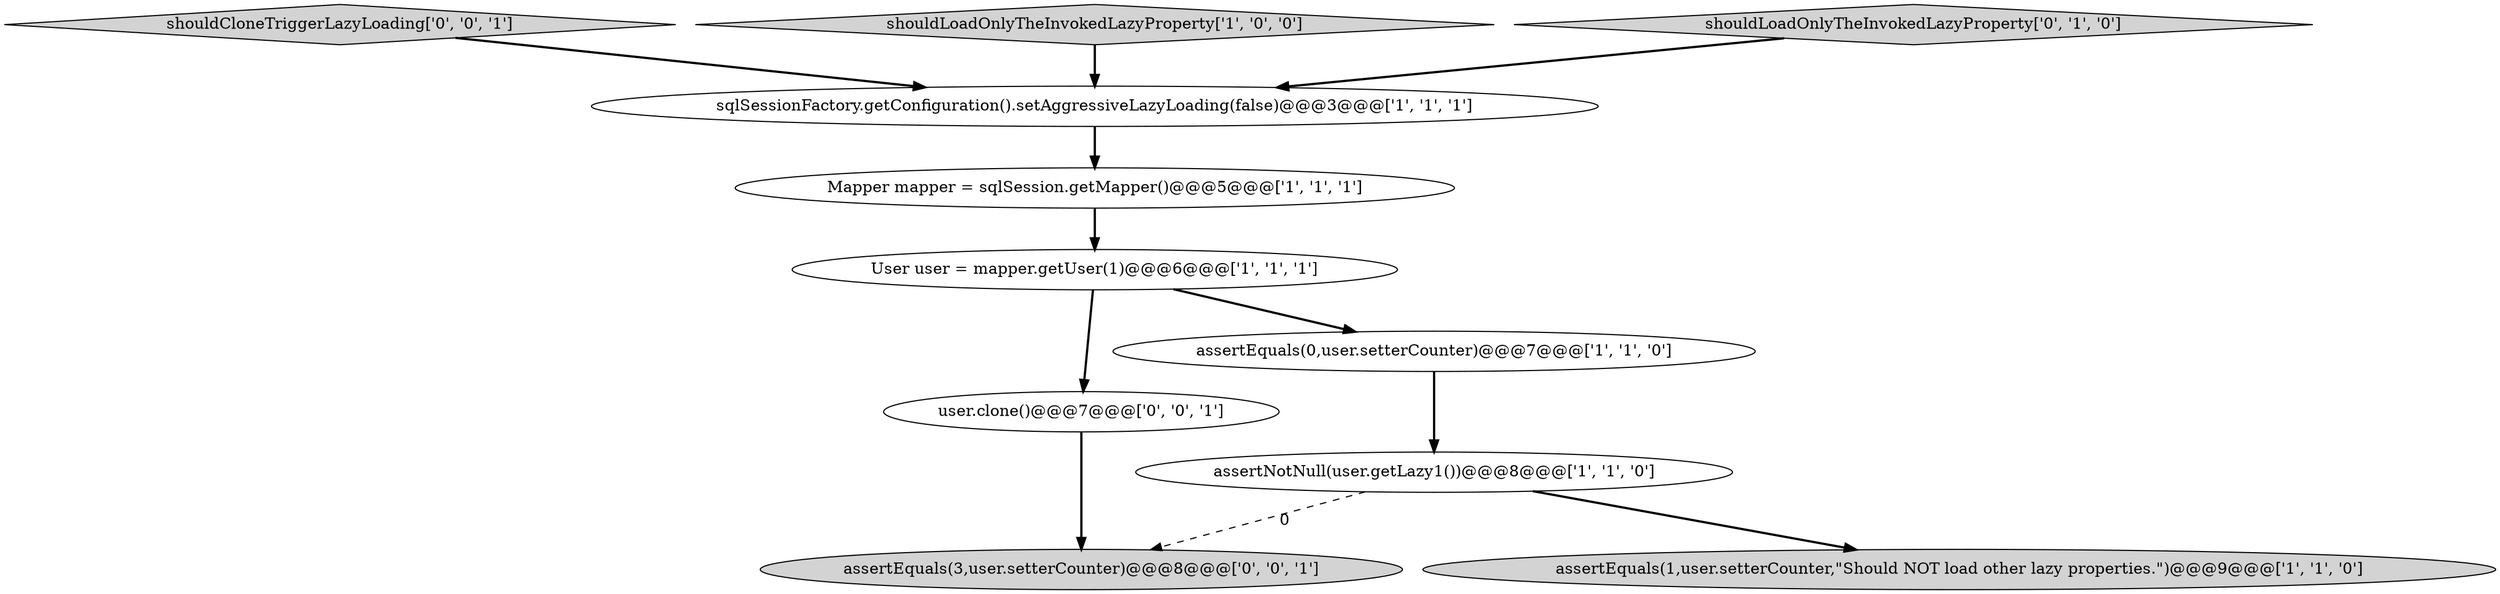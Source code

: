 digraph {
9 [style = filled, label = "shouldCloneTriggerLazyLoading['0', '0', '1']", fillcolor = lightgray, shape = diamond image = "AAA0AAABBB3BBB"];
2 [style = filled, label = "shouldLoadOnlyTheInvokedLazyProperty['1', '0', '0']", fillcolor = lightgray, shape = diamond image = "AAA0AAABBB1BBB"];
10 [style = filled, label = "assertEquals(3,user.setterCounter)@@@8@@@['0', '0', '1']", fillcolor = lightgray, shape = ellipse image = "AAA0AAABBB3BBB"];
6 [style = filled, label = "User user = mapper.getUser(1)@@@6@@@['1', '1', '1']", fillcolor = white, shape = ellipse image = "AAA0AAABBB1BBB"];
1 [style = filled, label = "assertNotNull(user.getLazy1())@@@8@@@['1', '1', '0']", fillcolor = white, shape = ellipse image = "AAA0AAABBB1BBB"];
4 [style = filled, label = "assertEquals(1,user.setterCounter,\"Should NOT load other lazy properties.\")@@@9@@@['1', '1', '0']", fillcolor = lightgray, shape = ellipse image = "AAA0AAABBB1BBB"];
0 [style = filled, label = "sqlSessionFactory.getConfiguration().setAggressiveLazyLoading(false)@@@3@@@['1', '1', '1']", fillcolor = white, shape = ellipse image = "AAA0AAABBB1BBB"];
7 [style = filled, label = "shouldLoadOnlyTheInvokedLazyProperty['0', '1', '0']", fillcolor = lightgray, shape = diamond image = "AAA0AAABBB2BBB"];
3 [style = filled, label = "Mapper mapper = sqlSession.getMapper()@@@5@@@['1', '1', '1']", fillcolor = white, shape = ellipse image = "AAA0AAABBB1BBB"];
8 [style = filled, label = "user.clone()@@@7@@@['0', '0', '1']", fillcolor = white, shape = ellipse image = "AAA0AAABBB3BBB"];
5 [style = filled, label = "assertEquals(0,user.setterCounter)@@@7@@@['1', '1', '0']", fillcolor = white, shape = ellipse image = "AAA0AAABBB1BBB"];
0->3 [style = bold, label=""];
5->1 [style = bold, label=""];
6->5 [style = bold, label=""];
3->6 [style = bold, label=""];
1->4 [style = bold, label=""];
2->0 [style = bold, label=""];
7->0 [style = bold, label=""];
8->10 [style = bold, label=""];
1->10 [style = dashed, label="0"];
9->0 [style = bold, label=""];
6->8 [style = bold, label=""];
}
